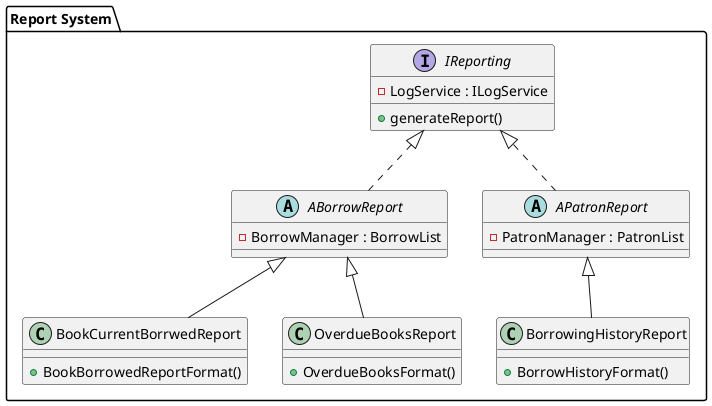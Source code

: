 @startuml ReportSystem
package "Report System" {
    
    ' Define main abstractc
    abstract class ABorrowReport implements IReporting{
        - BorrowManager : BorrowList
    }

    abstract class APatronReport implements IReporting{
        - PatronManager : PatronList
    }

    ' Define main interface
    interface IReporting {
        - LogService : ILogService
        + generateReport()
    }

    ' Define main classes
    class BookCurrentBorrwedReport extends ABorrowReport {
        + BookBorrowedReportFormat()
    }

    class OverdueBooksReport extends ABorrowReport {
        + OverdueBooksFormat()
    }

    class BorrowingHistoryReport extends APatronReport {
        + BorrowHistoryFormat()
    }
}
@enduml 